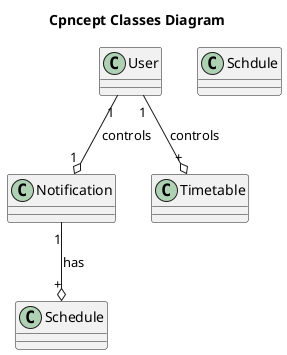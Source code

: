 @startuml

title Cpncept Classes Diagram 

Class User
Class Notification
Class Schdule
Class Timetable

User"1" --o "1"Notification: controls
Notification"1" --o "+"Schedule: has
User"1" --o "+"Timetable: controls
@enduml

